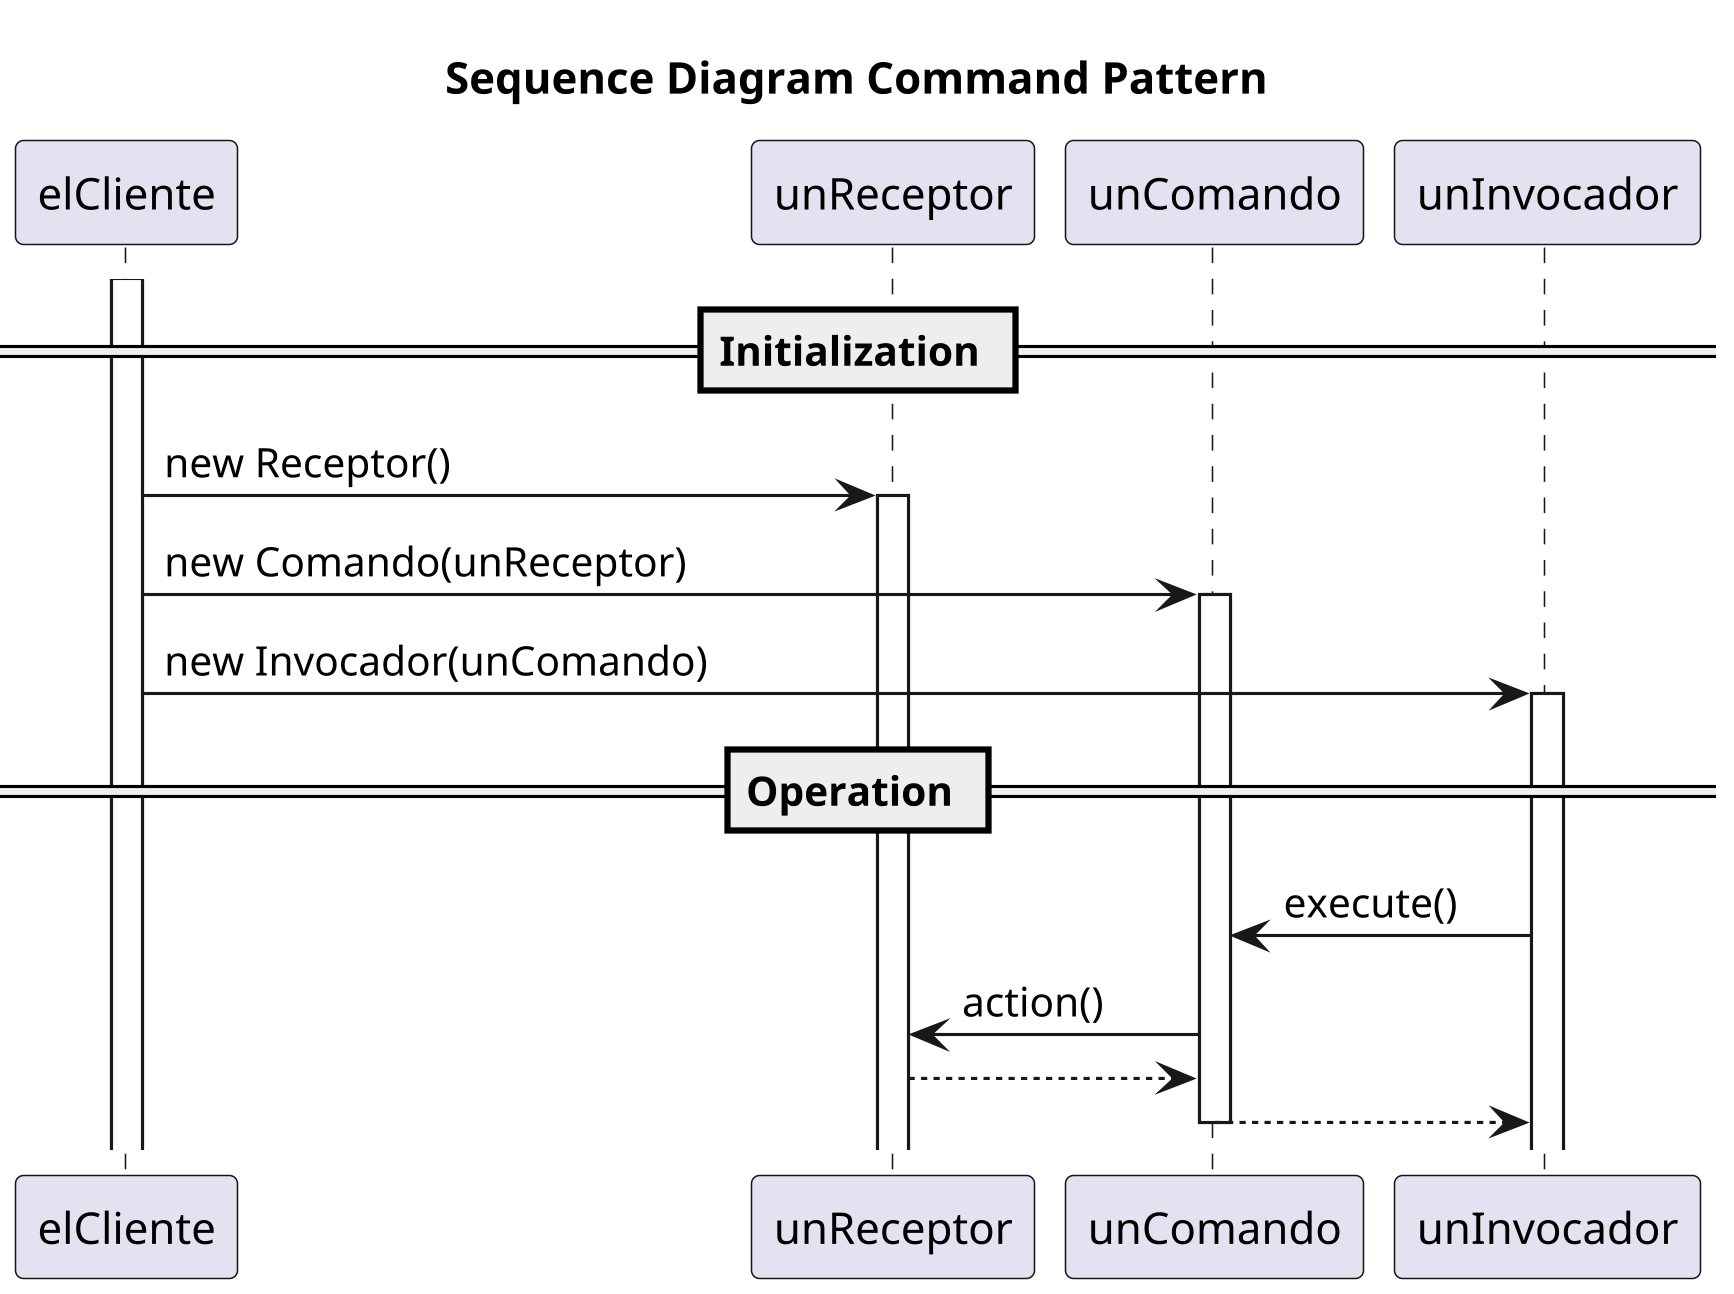 @startuml SEQ_command_def
skinparam dpi 300
title Sequence Diagram Command Pattern

participant elCliente
activate elCliente 
== Initialization ==
elCliente -> unReceptor: new Receptor() \t\t\t\t\t
activate unReceptor
elCliente -> unComando: new Comando(unReceptor)
activate unComando
elCliente -> unInvocador: new Invocador(unComando)
activate unInvocador
== Operation ==
unInvocador -> unComando: execute()
unComando -> unReceptor: action()
unReceptor --> unComando
unComando --> unInvocador
deactivate unComando

@enduml